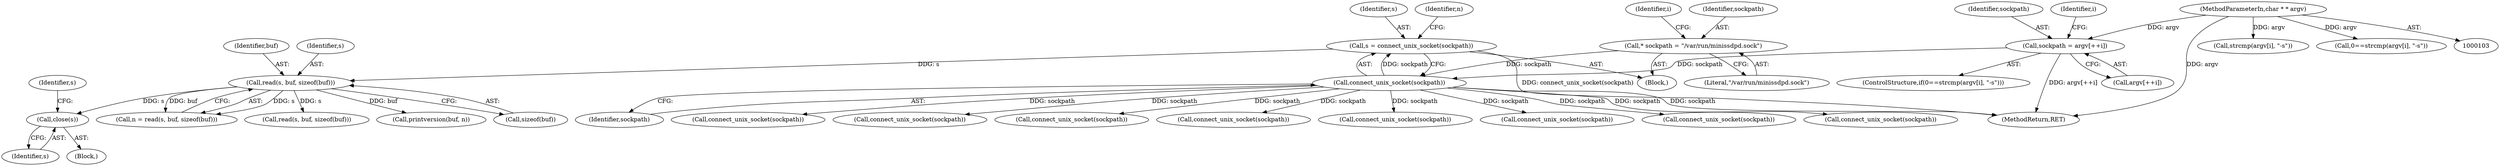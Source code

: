 digraph "0_miniupnp_b238cade9a173c6f751a34acf8ccff838a62aa47_0@API" {
"1000254" [label="(Call,close(s))"];
"1000232" [label="(Call,read(s, buf, sizeof(buf)))"];
"1000220" [label="(Call,s = connect_unix_socket(sockpath))"];
"1000222" [label="(Call,connect_unix_socket(sockpath))"];
"1000159" [label="(Call,* sockpath = \"/var/run/minissdpd.sock\")"];
"1000182" [label="(Call,sockpath = argv[++i])"];
"1000105" [label="(MethodParameterIn,char * * argv)"];
"1000255" [label="(Identifier,s)"];
"1000258" [label="(Call,connect_unix_socket(sockpath))"];
"1000161" [label="(Literal,\"/var/run/minissdpd.sock\")"];
"1000177" [label="(Call,strcmp(argv[i], \"-s\"))"];
"1000254" [label="(Call,close(s))"];
"1000599" [label="(MethodReturn,RET)"];
"1000220" [label="(Call,s = connect_unix_socket(sockpath))"];
"1000184" [label="(Call,argv[++i])"];
"1000247" [label="(Call,printversion(buf, n))"];
"1000182" [label="(Call,sockpath = argv[++i])"];
"1000230" [label="(Call,n = read(s, buf, sizeof(buf)))"];
"1000257" [label="(Identifier,s)"];
"1000159" [label="(Call,* sockpath = \"/var/run/minissdpd.sock\")"];
"1000164" [label="(Identifier,i)"];
"1000292" [label="(Call,connect_unix_socket(sockpath))"];
"1000251" [label="(Block,)"];
"1000357" [label="(Call,connect_unix_socket(sockpath))"];
"1000508" [label="(Call,connect_unix_socket(sockpath))"];
"1000174" [label="(ControlStructure,if(0==strcmp(argv[i], \"-s\")))"];
"1000105" [label="(MethodParameterIn,char * * argv)"];
"1000234" [label="(Identifier,buf)"];
"1000183" [label="(Identifier,sockpath)"];
"1000233" [label="(Identifier,s)"];
"1000106" [label="(Block,)"];
"1000235" [label="(Call,sizeof(buf))"];
"1000221" [label="(Identifier,s)"];
"1000326" [label="(Call,connect_unix_socket(sockpath))"];
"1000175" [label="(Call,0==strcmp(argv[i], \"-s\"))"];
"1000223" [label="(Identifier,sockpath)"];
"1000232" [label="(Call,read(s, buf, sizeof(buf)))"];
"1000225" [label="(Identifier,n)"];
"1000572" [label="(Call,connect_unix_socket(sockpath))"];
"1000470" [label="(Call,connect_unix_socket(sockpath))"];
"1000172" [label="(Identifier,i)"];
"1000160" [label="(Identifier,sockpath)"];
"1000222" [label="(Call,connect_unix_socket(sockpath))"];
"1000270" [label="(Call,read(s, buf, sizeof(buf)))"];
"1000540" [label="(Call,connect_unix_socket(sockpath))"];
"1000254" -> "1000251"  [label="AST: "];
"1000254" -> "1000255"  [label="CFG: "];
"1000255" -> "1000254"  [label="AST: "];
"1000257" -> "1000254"  [label="CFG: "];
"1000232" -> "1000254"  [label="DDG: s"];
"1000232" -> "1000230"  [label="AST: "];
"1000232" -> "1000235"  [label="CFG: "];
"1000233" -> "1000232"  [label="AST: "];
"1000234" -> "1000232"  [label="AST: "];
"1000235" -> "1000232"  [label="AST: "];
"1000230" -> "1000232"  [label="CFG: "];
"1000232" -> "1000230"  [label="DDG: s"];
"1000232" -> "1000230"  [label="DDG: buf"];
"1000220" -> "1000232"  [label="DDG: s"];
"1000232" -> "1000247"  [label="DDG: buf"];
"1000232" -> "1000270"  [label="DDG: s"];
"1000220" -> "1000106"  [label="AST: "];
"1000220" -> "1000222"  [label="CFG: "];
"1000221" -> "1000220"  [label="AST: "];
"1000222" -> "1000220"  [label="AST: "];
"1000225" -> "1000220"  [label="CFG: "];
"1000220" -> "1000599"  [label="DDG: connect_unix_socket(sockpath)"];
"1000222" -> "1000220"  [label="DDG: sockpath"];
"1000222" -> "1000223"  [label="CFG: "];
"1000223" -> "1000222"  [label="AST: "];
"1000222" -> "1000599"  [label="DDG: sockpath"];
"1000159" -> "1000222"  [label="DDG: sockpath"];
"1000182" -> "1000222"  [label="DDG: sockpath"];
"1000222" -> "1000258"  [label="DDG: sockpath"];
"1000222" -> "1000292"  [label="DDG: sockpath"];
"1000222" -> "1000326"  [label="DDG: sockpath"];
"1000222" -> "1000357"  [label="DDG: sockpath"];
"1000222" -> "1000470"  [label="DDG: sockpath"];
"1000222" -> "1000508"  [label="DDG: sockpath"];
"1000222" -> "1000540"  [label="DDG: sockpath"];
"1000222" -> "1000572"  [label="DDG: sockpath"];
"1000159" -> "1000106"  [label="AST: "];
"1000159" -> "1000161"  [label="CFG: "];
"1000160" -> "1000159"  [label="AST: "];
"1000161" -> "1000159"  [label="AST: "];
"1000164" -> "1000159"  [label="CFG: "];
"1000182" -> "1000174"  [label="AST: "];
"1000182" -> "1000184"  [label="CFG: "];
"1000183" -> "1000182"  [label="AST: "];
"1000184" -> "1000182"  [label="AST: "];
"1000172" -> "1000182"  [label="CFG: "];
"1000182" -> "1000599"  [label="DDG: argv[++i]"];
"1000105" -> "1000182"  [label="DDG: argv"];
"1000105" -> "1000103"  [label="AST: "];
"1000105" -> "1000599"  [label="DDG: argv"];
"1000105" -> "1000175"  [label="DDG: argv"];
"1000105" -> "1000177"  [label="DDG: argv"];
}
